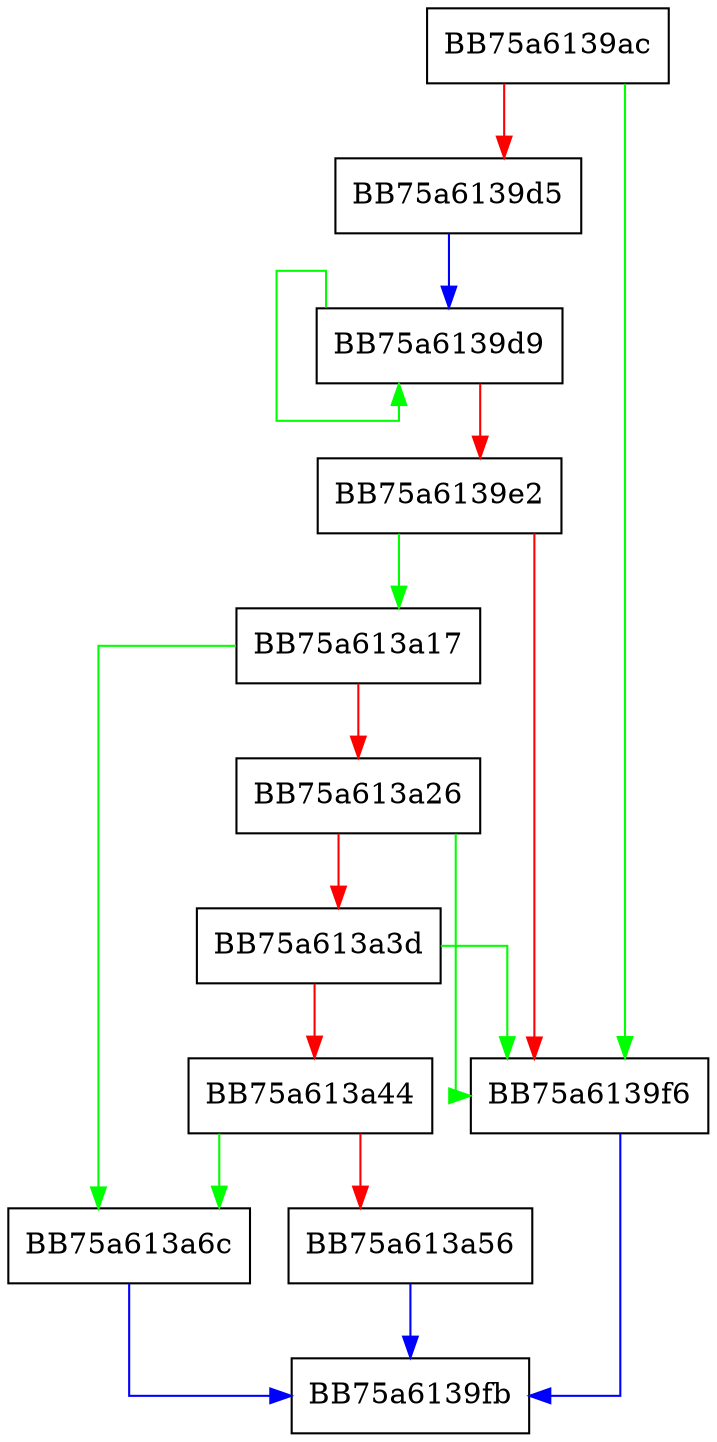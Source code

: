 digraph DoSerializeString {
  node [shape="box"];
  graph [splines=ortho];
  BB75a6139ac -> BB75a6139f6 [color="green"];
  BB75a6139ac -> BB75a6139d5 [color="red"];
  BB75a6139d5 -> BB75a6139d9 [color="blue"];
  BB75a6139d9 -> BB75a6139d9 [color="green"];
  BB75a6139d9 -> BB75a6139e2 [color="red"];
  BB75a6139e2 -> BB75a613a17 [color="green"];
  BB75a6139e2 -> BB75a6139f6 [color="red"];
  BB75a6139f6 -> BB75a6139fb [color="blue"];
  BB75a613a17 -> BB75a613a6c [color="green"];
  BB75a613a17 -> BB75a613a26 [color="red"];
  BB75a613a26 -> BB75a6139f6 [color="green"];
  BB75a613a26 -> BB75a613a3d [color="red"];
  BB75a613a3d -> BB75a6139f6 [color="green"];
  BB75a613a3d -> BB75a613a44 [color="red"];
  BB75a613a44 -> BB75a613a6c [color="green"];
  BB75a613a44 -> BB75a613a56 [color="red"];
  BB75a613a56 -> BB75a6139fb [color="blue"];
  BB75a613a6c -> BB75a6139fb [color="blue"];
}